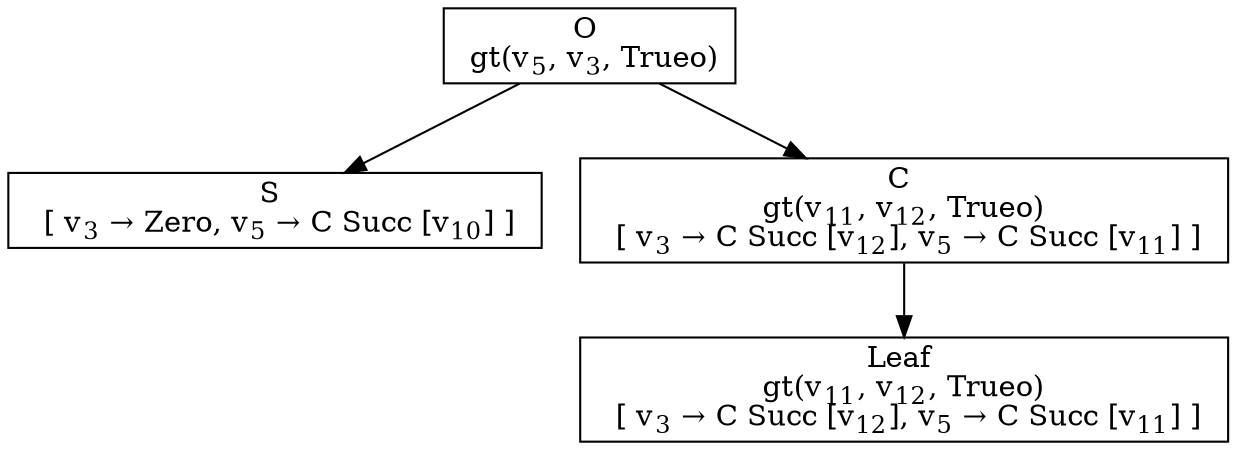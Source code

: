 digraph {
    graph [rankdir=TB
          ,bgcolor=transparent];
    node [shape=box
         ,fillcolor=white
         ,style=filled];
    0 [label=<O <BR/> gt(v<SUB>5</SUB>, v<SUB>3</SUB>, Trueo)>];
    1 [label=<S <BR/>  [ v<SUB>3</SUB> &rarr; Zero, v<SUB>5</SUB> &rarr; C Succ [v<SUB>10</SUB>] ] >];
    2 [label=<C <BR/> gt(v<SUB>11</SUB>, v<SUB>12</SUB>, Trueo) <BR/>  [ v<SUB>3</SUB> &rarr; C Succ [v<SUB>12</SUB>], v<SUB>5</SUB> &rarr; C Succ [v<SUB>11</SUB>] ] >];
    3 [label=<Leaf <BR/> gt(v<SUB>11</SUB>, v<SUB>12</SUB>, Trueo) <BR/>  [ v<SUB>3</SUB> &rarr; C Succ [v<SUB>12</SUB>], v<SUB>5</SUB> &rarr; C Succ [v<SUB>11</SUB>] ] >];
    0 -> 1 [label=""];
    0 -> 2 [label=""];
    2 -> 3 [label=""];
}